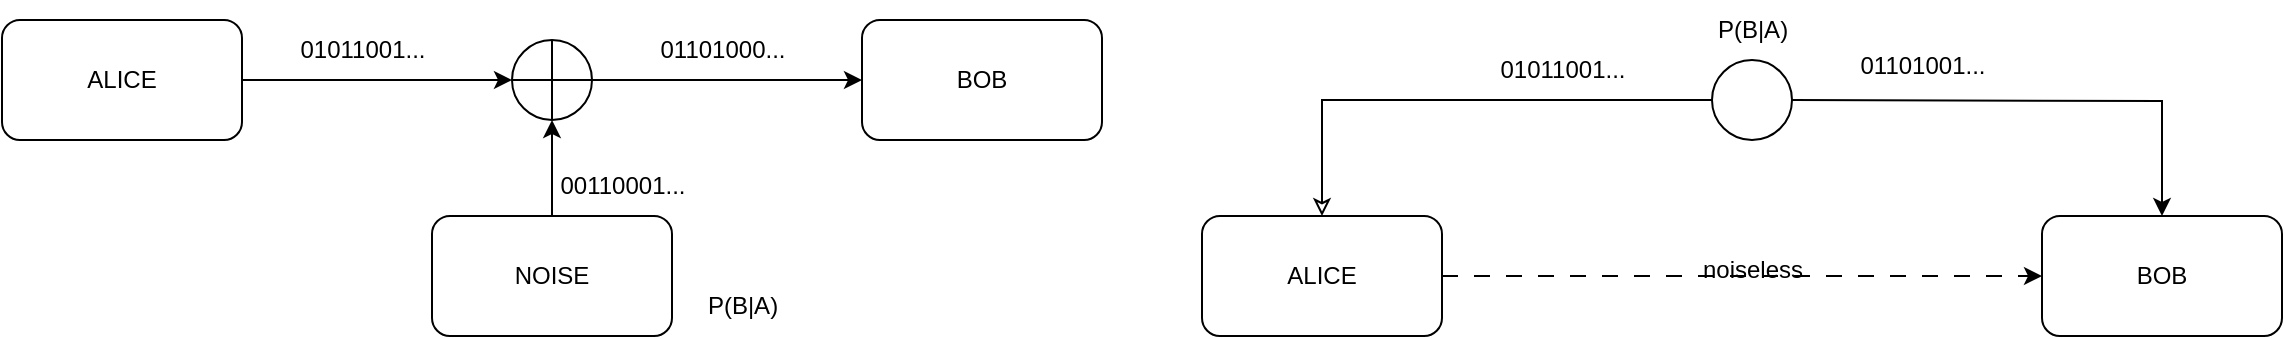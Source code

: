 <mxfile version="26.1.1">
  <diagram name="Page-1" id="cYJbhZ5vrOCVjEv-nusw">
    <mxGraphModel dx="989" dy="606" grid="1" gridSize="10" guides="1" tooltips="1" connect="1" arrows="1" fold="1" page="1" pageScale="1" pageWidth="850" pageHeight="1100" math="0" shadow="0">
      <root>
        <mxCell id="0" />
        <mxCell id="1" parent="0" />
        <mxCell id="u8iAVL2vIk1AWjZpkrSd-3" value="ALICE" style="rounded=1;whiteSpace=wrap;html=1;" vertex="1" parent="1">
          <mxGeometry x="150" y="250" width="120" height="60" as="geometry" />
        </mxCell>
        <mxCell id="u8iAVL2vIk1AWjZpkrSd-4" value="BOB" style="rounded=1;whiteSpace=wrap;html=1;" vertex="1" parent="1">
          <mxGeometry x="580" y="250" width="120" height="60" as="geometry" />
        </mxCell>
        <mxCell id="u8iAVL2vIk1AWjZpkrSd-7" style="edgeStyle=orthogonalEdgeStyle;rounded=0;orthogonalLoop=1;jettySize=auto;html=1;" edge="1" parent="1" source="u8iAVL2vIk1AWjZpkrSd-5" target="u8iAVL2vIk1AWjZpkrSd-4">
          <mxGeometry relative="1" as="geometry" />
        </mxCell>
        <mxCell id="u8iAVL2vIk1AWjZpkrSd-5" value="" style="shape=orEllipse;perimeter=ellipsePerimeter;whiteSpace=wrap;html=1;backgroundOutline=1;" vertex="1" parent="1">
          <mxGeometry x="405" y="260" width="40" height="40" as="geometry" />
        </mxCell>
        <mxCell id="u8iAVL2vIk1AWjZpkrSd-6" style="edgeStyle=orthogonalEdgeStyle;rounded=0;orthogonalLoop=1;jettySize=auto;html=1;" edge="1" parent="1" source="u8iAVL2vIk1AWjZpkrSd-3" target="u8iAVL2vIk1AWjZpkrSd-5">
          <mxGeometry relative="1" as="geometry">
            <mxPoint x="380" y="310" as="targetPoint" />
          </mxGeometry>
        </mxCell>
        <mxCell id="u8iAVL2vIk1AWjZpkrSd-8" value="NOISE" style="rounded=1;whiteSpace=wrap;html=1;" vertex="1" parent="1">
          <mxGeometry x="365" y="348" width="120" height="60" as="geometry" />
        </mxCell>
        <mxCell id="u8iAVL2vIk1AWjZpkrSd-9" style="edgeStyle=orthogonalEdgeStyle;rounded=0;orthogonalLoop=1;jettySize=auto;html=1;entryX=0.5;entryY=1;entryDx=0;entryDy=0;" edge="1" parent="1" source="u8iAVL2vIk1AWjZpkrSd-8" target="u8iAVL2vIk1AWjZpkrSd-5">
          <mxGeometry relative="1" as="geometry" />
        </mxCell>
        <mxCell id="u8iAVL2vIk1AWjZpkrSd-18" style="edgeStyle=orthogonalEdgeStyle;rounded=0;orthogonalLoop=1;jettySize=auto;html=1;entryX=0;entryY=0.5;entryDx=0;entryDy=0;dashed=1;dashPattern=8 8;" edge="1" parent="1" source="u8iAVL2vIk1AWjZpkrSd-10" target="u8iAVL2vIk1AWjZpkrSd-11">
          <mxGeometry relative="1" as="geometry" />
        </mxCell>
        <mxCell id="u8iAVL2vIk1AWjZpkrSd-10" value="ALICE" style="rounded=1;whiteSpace=wrap;html=1;" vertex="1" parent="1">
          <mxGeometry x="750" y="348" width="120" height="60" as="geometry" />
        </mxCell>
        <mxCell id="u8iAVL2vIk1AWjZpkrSd-11" value="BOB" style="rounded=1;whiteSpace=wrap;html=1;" vertex="1" parent="1">
          <mxGeometry x="1170" y="348" width="120" height="60" as="geometry" />
        </mxCell>
        <mxCell id="u8iAVL2vIk1AWjZpkrSd-12" style="edgeStyle=orthogonalEdgeStyle;rounded=0;orthogonalLoop=1;jettySize=auto;html=1;" edge="1" parent="1" target="u8iAVL2vIk1AWjZpkrSd-11">
          <mxGeometry relative="1" as="geometry">
            <mxPoint x="1045.0" y="290" as="sourcePoint" />
          </mxGeometry>
        </mxCell>
        <mxCell id="u8iAVL2vIk1AWjZpkrSd-14" style="edgeStyle=orthogonalEdgeStyle;rounded=0;orthogonalLoop=1;jettySize=auto;html=1;endArrow=none;endFill=1;startArrow=classic;startFill=0;" edge="1" parent="1" source="u8iAVL2vIk1AWjZpkrSd-10">
          <mxGeometry relative="1" as="geometry">
            <mxPoint x="1005.0" y="290" as="targetPoint" />
            <Array as="points">
              <mxPoint x="810" y="290" />
            </Array>
          </mxGeometry>
        </mxCell>
        <mxCell id="u8iAVL2vIk1AWjZpkrSd-19" value="noiseless" style="text;html=1;align=center;verticalAlign=middle;resizable=0;points=[];autosize=1;strokeColor=none;fillColor=none;" vertex="1" parent="1">
          <mxGeometry x="990" y="360" width="70" height="30" as="geometry" />
        </mxCell>
        <mxCell id="u8iAVL2vIk1AWjZpkrSd-20" value="01011001..." style="text;html=1;align=center;verticalAlign=middle;resizable=0;points=[];autosize=1;strokeColor=none;fillColor=none;" vertex="1" parent="1">
          <mxGeometry x="885" y="260" width="90" height="30" as="geometry" />
        </mxCell>
        <mxCell id="u8iAVL2vIk1AWjZpkrSd-21" value="01101001..." style="text;html=1;align=center;verticalAlign=middle;resizable=0;points=[];autosize=1;strokeColor=none;fillColor=none;" vertex="1" parent="1">
          <mxGeometry x="1065" y="258" width="90" height="30" as="geometry" />
        </mxCell>
        <mxCell id="u8iAVL2vIk1AWjZpkrSd-22" value="" style="ellipse;whiteSpace=wrap;html=1;aspect=fixed;" vertex="1" parent="1">
          <mxGeometry x="1005" y="270" width="40" height="40" as="geometry" />
        </mxCell>
        <mxCell id="u8iAVL2vIk1AWjZpkrSd-23" value="01011001..." style="text;html=1;align=center;verticalAlign=middle;resizable=0;points=[];autosize=1;strokeColor=none;fillColor=none;" vertex="1" parent="1">
          <mxGeometry x="285" y="250" width="90" height="30" as="geometry" />
        </mxCell>
        <mxCell id="u8iAVL2vIk1AWjZpkrSd-24" value="01101000..." style="text;html=1;align=center;verticalAlign=middle;resizable=0;points=[];autosize=1;strokeColor=none;fillColor=none;" vertex="1" parent="1">
          <mxGeometry x="465" y="250" width="90" height="30" as="geometry" />
        </mxCell>
        <mxCell id="u8iAVL2vIk1AWjZpkrSd-25" value="00110001..." style="text;html=1;align=center;verticalAlign=middle;resizable=0;points=[];autosize=1;strokeColor=none;fillColor=none;" vertex="1" parent="1">
          <mxGeometry x="415" y="318" width="90" height="30" as="geometry" />
        </mxCell>
        <mxCell id="u8iAVL2vIk1AWjZpkrSd-26" value="P(B|A)" style="text;html=1;align=center;verticalAlign=middle;resizable=0;points=[];autosize=1;strokeColor=none;fillColor=none;" vertex="1" parent="1">
          <mxGeometry x="490" y="378" width="60" height="30" as="geometry" />
        </mxCell>
        <mxCell id="u8iAVL2vIk1AWjZpkrSd-27" value="P(B|A)" style="text;html=1;align=center;verticalAlign=middle;resizable=0;points=[];autosize=1;strokeColor=none;fillColor=none;" vertex="1" parent="1">
          <mxGeometry x="995" y="240" width="60" height="30" as="geometry" />
        </mxCell>
      </root>
    </mxGraphModel>
  </diagram>
</mxfile>
